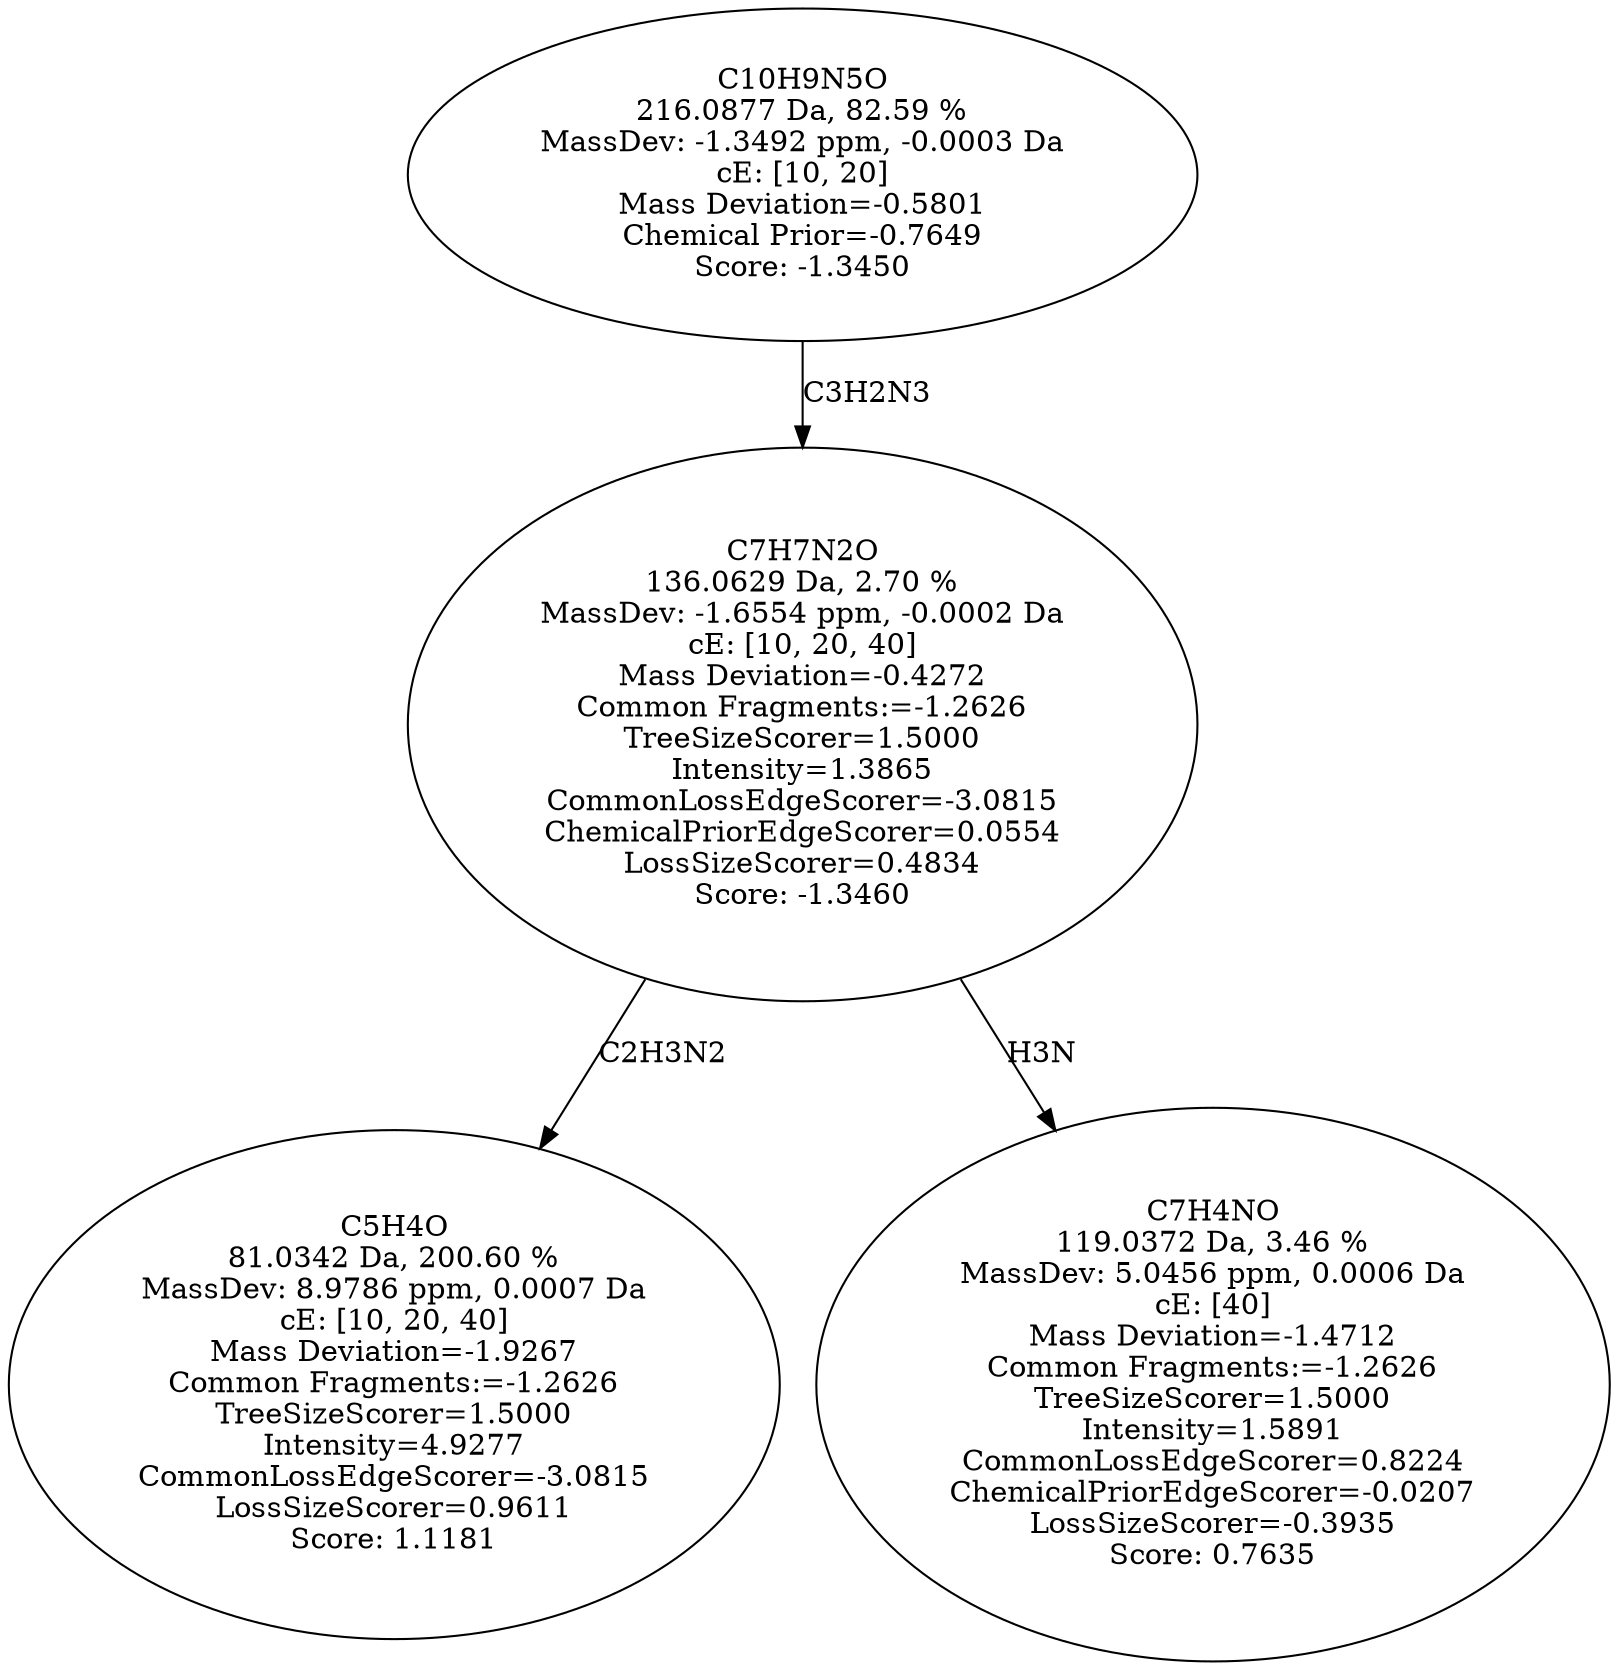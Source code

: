 strict digraph {
v1 [label="C5H4O\n81.0342 Da, 200.60 %\nMassDev: 8.9786 ppm, 0.0007 Da\ncE: [10, 20, 40]\nMass Deviation=-1.9267\nCommon Fragments:=-1.2626\nTreeSizeScorer=1.5000\nIntensity=4.9277\nCommonLossEdgeScorer=-3.0815\nLossSizeScorer=0.9611\nScore: 1.1181"];
v2 [label="C7H4NO\n119.0372 Da, 3.46 %\nMassDev: 5.0456 ppm, 0.0006 Da\ncE: [40]\nMass Deviation=-1.4712\nCommon Fragments:=-1.2626\nTreeSizeScorer=1.5000\nIntensity=1.5891\nCommonLossEdgeScorer=0.8224\nChemicalPriorEdgeScorer=-0.0207\nLossSizeScorer=-0.3935\nScore: 0.7635"];
v3 [label="C7H7N2O\n136.0629 Da, 2.70 %\nMassDev: -1.6554 ppm, -0.0002 Da\ncE: [10, 20, 40]\nMass Deviation=-0.4272\nCommon Fragments:=-1.2626\nTreeSizeScorer=1.5000\nIntensity=1.3865\nCommonLossEdgeScorer=-3.0815\nChemicalPriorEdgeScorer=0.0554\nLossSizeScorer=0.4834\nScore: -1.3460"];
v4 [label="C10H9N5O\n216.0877 Da, 82.59 %\nMassDev: -1.3492 ppm, -0.0003 Da\ncE: [10, 20]\nMass Deviation=-0.5801\nChemical Prior=-0.7649\nScore: -1.3450"];
v3 -> v1 [label="C2H3N2"];
v3 -> v2 [label="H3N"];
v4 -> v3 [label="C3H2N3"];
}